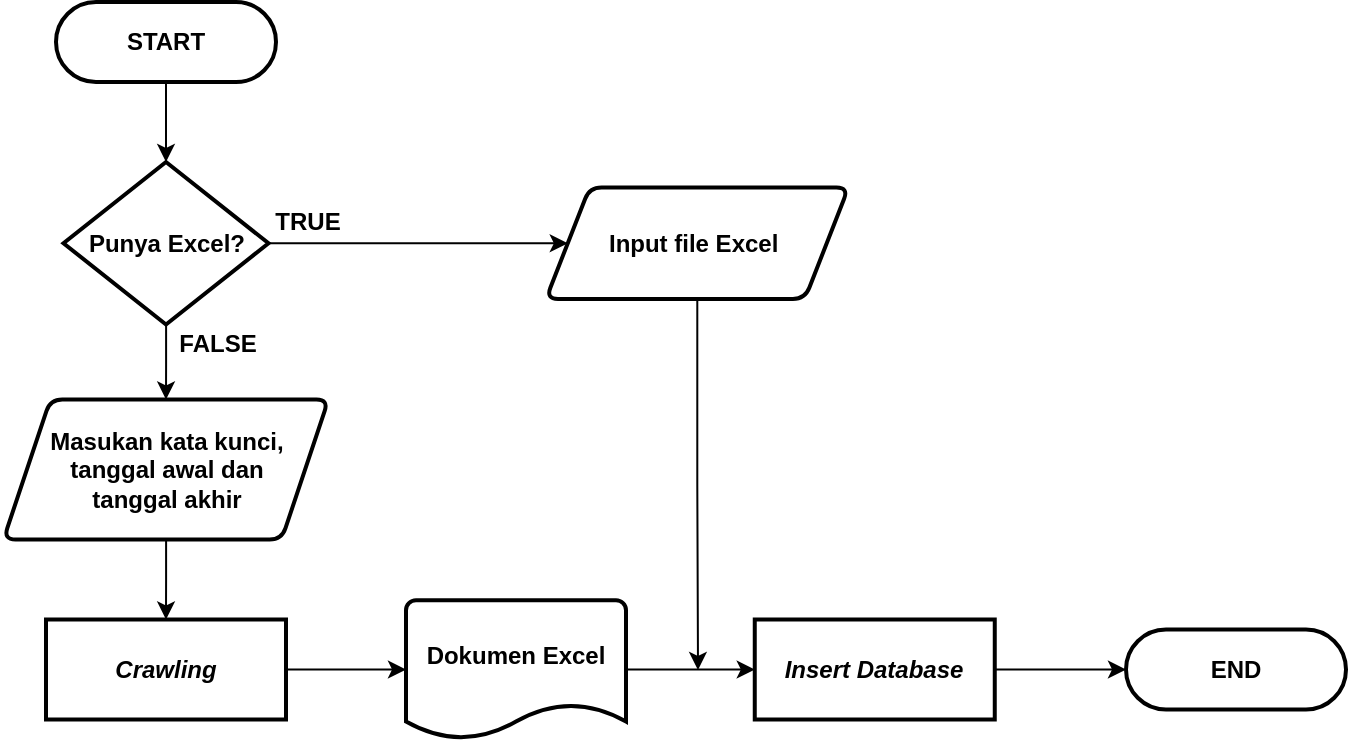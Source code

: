 <mxfile version="14.2.4" type="device"><diagram id="H_fRqtyggIVv_zjI1ywA" name="Page-1"><mxGraphModel dx="868" dy="482" grid="1" gridSize="10" guides="1" tooltips="1" connect="1" arrows="1" fold="1" page="1" pageScale="1" pageWidth="827" pageHeight="1169" math="0" shadow="0"><root><mxCell id="0"/><mxCell id="1" parent="0"/><mxCell id="nq37NrVnf6S420Zew8mY-74" style="edgeStyle=orthogonalEdgeStyle;rounded=0;orthogonalLoop=1;jettySize=auto;html=1;entryX=0.5;entryY=0;entryDx=0;entryDy=0;entryPerimeter=0;fontSize=12;" parent="1" source="nq37NrVnf6S420Zew8mY-3" target="nq37NrVnf6S420Zew8mY-73" edge="1"><mxGeometry relative="1" as="geometry"/></mxCell><mxCell id="nq37NrVnf6S420Zew8mY-3" value="&lt;b style=&quot;font-size: 12px;&quot;&gt;START&lt;/b&gt;" style="rounded=1;whiteSpace=wrap;html=1;absoluteArcSize=1;arcSize=140;strokeWidth=2;fontSize=12;" parent="1" vertex="1"><mxGeometry x="45" y="50" width="110" height="40" as="geometry"/></mxCell><mxCell id="nq37NrVnf6S420Zew8mY-68" style="edgeStyle=orthogonalEdgeStyle;rounded=0;orthogonalLoop=1;jettySize=auto;html=1;entryX=0.5;entryY=0;entryDx=0;entryDy=0;entryPerimeter=0;fontSize=12;" parent="1" edge="1"><mxGeometry relative="1" as="geometry"><mxPoint x="100" y="410" as="sourcePoint"/><Array as="points"><mxPoint x="100" y="450"/><mxPoint x="200" y="450"/><mxPoint x="200" y="110"/><mxPoint x="300" y="110"/></Array></mxGeometry></mxCell><mxCell id="nq37NrVnf6S420Zew8mY-92" style="edgeStyle=orthogonalEdgeStyle;rounded=0;orthogonalLoop=1;jettySize=auto;html=1;entryX=0;entryY=0.5;entryDx=0;entryDy=0;fontSize=12;" parent="1" source="nq37NrVnf6S420Zew8mY-27" target="nq37NrVnf6S420Zew8mY-91" edge="1"><mxGeometry relative="1" as="geometry"/></mxCell><mxCell id="nq37NrVnf6S420Zew8mY-27" value="&lt;b&gt;&lt;i&gt;Insert Database&lt;/i&gt;&lt;/b&gt;" style="rounded=1;whiteSpace=wrap;html=1;absoluteArcSize=1;arcSize=0;strokeWidth=2;fontSize=12;" parent="1" vertex="1"><mxGeometry x="394.38" y="358.75" width="120" height="50" as="geometry"/></mxCell><mxCell id="nq37NrVnf6S420Zew8mY-72" style="edgeStyle=orthogonalEdgeStyle;rounded=0;orthogonalLoop=1;jettySize=auto;html=1;entryX=0.5;entryY=0;entryDx=0;entryDy=0;fontSize=12;" parent="1" source="nq37NrVnf6S420Zew8mY-70" target="nq37NrVnf6S420Zew8mY-71" edge="1"><mxGeometry relative="1" as="geometry"/></mxCell><mxCell id="nq37NrVnf6S420Zew8mY-70" value="Masukan kata kunci,&lt;br&gt;tanggal awal dan&lt;br&gt;tanggal akhir" style="shape=parallelogram;html=1;strokeWidth=2;perimeter=parallelogramPerimeter;whiteSpace=wrap;rounded=1;arcSize=12;size=0.144;fontSize=12;fontStyle=1" parent="1" vertex="1"><mxGeometry x="18.75" y="248.75" width="162.5" height="70" as="geometry"/></mxCell><mxCell id="nq37NrVnf6S420Zew8mY-84" style="edgeStyle=orthogonalEdgeStyle;rounded=0;orthogonalLoop=1;jettySize=auto;html=1;entryX=0;entryY=0.5;entryDx=0;entryDy=0;entryPerimeter=0;fontSize=12;" parent="1" source="nq37NrVnf6S420Zew8mY-71" target="nq37NrVnf6S420Zew8mY-79" edge="1"><mxGeometry relative="1" as="geometry"><mxPoint x="220" y="383.75" as="targetPoint"/></mxGeometry></mxCell><mxCell id="nq37NrVnf6S420Zew8mY-71" value="&lt;b&gt;&lt;i&gt;Crawling&lt;/i&gt;&lt;/b&gt;" style="rounded=1;whiteSpace=wrap;html=1;absoluteArcSize=1;arcSize=0;strokeWidth=2;fontSize=12;" parent="1" vertex="1"><mxGeometry x="40" y="358.75" width="120" height="50" as="geometry"/></mxCell><mxCell id="nq37NrVnf6S420Zew8mY-77" style="edgeStyle=orthogonalEdgeStyle;rounded=0;orthogonalLoop=1;jettySize=auto;html=1;entryX=0.5;entryY=0;entryDx=0;entryDy=0;fontSize=12;" parent="1" source="nq37NrVnf6S420Zew8mY-73" target="nq37NrVnf6S420Zew8mY-70" edge="1"><mxGeometry relative="1" as="geometry"/></mxCell><mxCell id="nq37NrVnf6S420Zew8mY-98" style="edgeStyle=orthogonalEdgeStyle;rounded=0;orthogonalLoop=1;jettySize=auto;html=1;entryX=0;entryY=0.5;entryDx=0;entryDy=0;fontSize=12;" parent="1" source="nq37NrVnf6S420Zew8mY-73" target="nq37NrVnf6S420Zew8mY-97" edge="1"><mxGeometry relative="1" as="geometry"/></mxCell><mxCell id="nq37NrVnf6S420Zew8mY-73" value="Punya Excel?" style="strokeWidth=2;html=1;shape=mxgraph.flowchart.decision;whiteSpace=wrap;fontSize=12;fontStyle=1" parent="1" vertex="1"><mxGeometry x="48.75" y="130" width="102.5" height="81.25" as="geometry"/></mxCell><mxCell id="nq37NrVnf6S420Zew8mY-93" style="edgeStyle=orthogonalEdgeStyle;rounded=0;orthogonalLoop=1;jettySize=auto;html=1;entryX=0;entryY=0.5;entryDx=0;entryDy=0;fontSize=12;" parent="1" source="nq37NrVnf6S420Zew8mY-79" target="nq37NrVnf6S420Zew8mY-27" edge="1"><mxGeometry relative="1" as="geometry"/></mxCell><mxCell id="nq37NrVnf6S420Zew8mY-79" value="&lt;b&gt;Dokumen Excel&lt;br&gt;&lt;br&gt;&lt;/b&gt;" style="strokeWidth=2;html=1;shape=mxgraph.flowchart.document2;whiteSpace=wrap;size=0.25;fontSize=12;" parent="1" vertex="1"><mxGeometry x="220" y="349.07" width="110" height="69.37" as="geometry"/></mxCell><mxCell id="nq37NrVnf6S420Zew8mY-91" value="&lt;b&gt;END&lt;/b&gt;" style="rounded=1;whiteSpace=wrap;html=1;absoluteArcSize=1;arcSize=140;strokeWidth=2;fontSize=12;" parent="1" vertex="1"><mxGeometry x="580" y="363.75" width="110" height="40" as="geometry"/></mxCell><mxCell id="nq37NrVnf6S420Zew8mY-95" value="TRUE" style="text;html=1;strokeColor=none;fillColor=none;align=center;verticalAlign=middle;whiteSpace=wrap;rounded=0;fontSize=12;fontStyle=1" parent="1" vertex="1"><mxGeometry x="151.25" y="150" width="40" height="20" as="geometry"/></mxCell><mxCell id="nq37NrVnf6S420Zew8mY-96" value="FALSE" style="text;html=1;strokeColor=none;fillColor=none;align=center;verticalAlign=middle;whiteSpace=wrap;rounded=0;fontSize=12;fontStyle=1" parent="1" vertex="1"><mxGeometry x="106" y="211.25" width="40" height="20" as="geometry"/></mxCell><mxCell id="nq37NrVnf6S420Zew8mY-100" style="edgeStyle=orthogonalEdgeStyle;rounded=0;orthogonalLoop=1;jettySize=auto;html=1;fontSize=12;" parent="1" source="nq37NrVnf6S420Zew8mY-97" edge="1"><mxGeometry relative="1" as="geometry"><mxPoint x="366" y="384" as="targetPoint"/></mxGeometry></mxCell><mxCell id="nq37NrVnf6S420Zew8mY-97" value="Input file Excel&amp;nbsp;" style="shape=parallelogram;html=1;strokeWidth=2;perimeter=parallelogramPerimeter;whiteSpace=wrap;rounded=1;arcSize=12;size=0.144;fontSize=12;fontStyle=1" parent="1" vertex="1"><mxGeometry x="290" y="142.81" width="151.25" height="55.63" as="geometry"/></mxCell></root></mxGraphModel></diagram></mxfile>